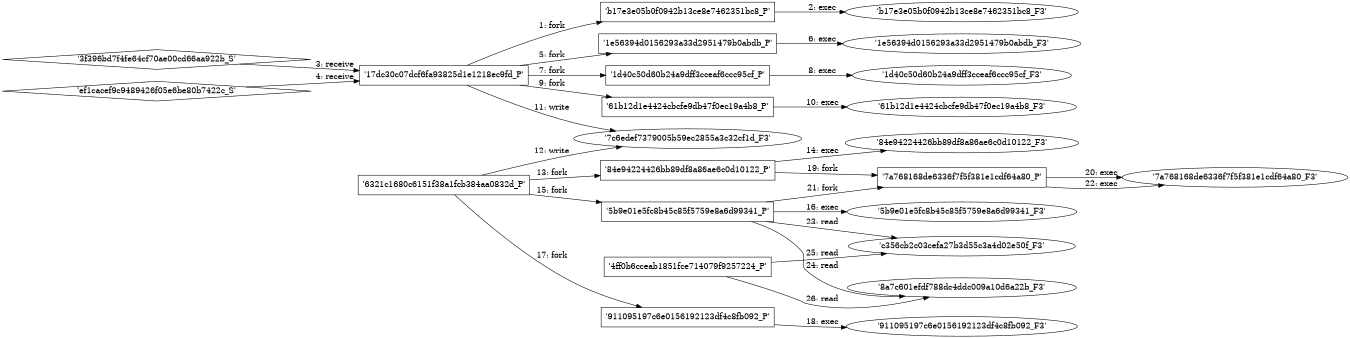 digraph "D:\Learning\Paper\apt\基于CTI的攻击预警\Dataset\攻击图\ASGfromALLCTI\Pipelining VT Intelligence searches and sandbox report lookups via APIv3 to automatically generate indicators of compromise.dot" {
rankdir="LR"
size="9"
fixedsize="false"
splines="true"
nodesep=0.3
ranksep=0
fontsize=10
overlap="scalexy"
engine= "neato"
	"'17dc30c07dcf6fa93825d1e1218ec9fd_P'" [node_type=Process shape=box]
	"'b17e3e05b0f0942b13ce8e7462351bc8_P'" [node_type=Process shape=box]
	"'17dc30c07dcf6fa93825d1e1218ec9fd_P'" -> "'b17e3e05b0f0942b13ce8e7462351bc8_P'" [label="1: fork"]
	"'b17e3e05b0f0942b13ce8e7462351bc8_P'" [node_type=Process shape=box]
	"'b17e3e05b0f0942b13ce8e7462351bc8_F3'" [node_type=File shape=ellipse]
	"'b17e3e05b0f0942b13ce8e7462351bc8_P'" -> "'b17e3e05b0f0942b13ce8e7462351bc8_F3'" [label="2: exec"]
	"'17dc30c07dcf6fa93825d1e1218ec9fd_P'" [node_type=Process shape=box]
	"'3f396bd7f4fe64cf70ae00cd66aa922b_S'" [node_type=Socket shape=diamond]
	"'3f396bd7f4fe64cf70ae00cd66aa922b_S'" -> "'17dc30c07dcf6fa93825d1e1218ec9fd_P'" [label="3: receive"]
	"'17dc30c07dcf6fa93825d1e1218ec9fd_P'" [node_type=Process shape=box]
	"'ef1cacef9c9489426f05e6be80b7422c_S'" [node_type=Socket shape=diamond]
	"'ef1cacef9c9489426f05e6be80b7422c_S'" -> "'17dc30c07dcf6fa93825d1e1218ec9fd_P'" [label="4: receive"]
	"'17dc30c07dcf6fa93825d1e1218ec9fd_P'" [node_type=Process shape=box]
	"'1e56394d0156293a33d2951479b0abdb_P'" [node_type=Process shape=box]
	"'17dc30c07dcf6fa93825d1e1218ec9fd_P'" -> "'1e56394d0156293a33d2951479b0abdb_P'" [label="5: fork"]
	"'1e56394d0156293a33d2951479b0abdb_P'" [node_type=Process shape=box]
	"'1e56394d0156293a33d2951479b0abdb_F3'" [node_type=File shape=ellipse]
	"'1e56394d0156293a33d2951479b0abdb_P'" -> "'1e56394d0156293a33d2951479b0abdb_F3'" [label="6: exec"]
	"'17dc30c07dcf6fa93825d1e1218ec9fd_P'" [node_type=Process shape=box]
	"'1d40c50d60b24a9dff3cceaf6ccc95cf_P'" [node_type=Process shape=box]
	"'17dc30c07dcf6fa93825d1e1218ec9fd_P'" -> "'1d40c50d60b24a9dff3cceaf6ccc95cf_P'" [label="7: fork"]
	"'1d40c50d60b24a9dff3cceaf6ccc95cf_P'" [node_type=Process shape=box]
	"'1d40c50d60b24a9dff3cceaf6ccc95cf_F3'" [node_type=File shape=ellipse]
	"'1d40c50d60b24a9dff3cceaf6ccc95cf_P'" -> "'1d40c50d60b24a9dff3cceaf6ccc95cf_F3'" [label="8: exec"]
	"'17dc30c07dcf6fa93825d1e1218ec9fd_P'" [node_type=Process shape=box]
	"'61b12d1e4424cbcfe9db47f0ec19a4b8_P'" [node_type=Process shape=box]
	"'17dc30c07dcf6fa93825d1e1218ec9fd_P'" -> "'61b12d1e4424cbcfe9db47f0ec19a4b8_P'" [label="9: fork"]
	"'61b12d1e4424cbcfe9db47f0ec19a4b8_P'" [node_type=Process shape=box]
	"'61b12d1e4424cbcfe9db47f0ec19a4b8_F3'" [node_type=File shape=ellipse]
	"'61b12d1e4424cbcfe9db47f0ec19a4b8_P'" -> "'61b12d1e4424cbcfe9db47f0ec19a4b8_F3'" [label="10: exec"]
	"'7c6edef7379005b59ec2855a3c32cf1d_F3'" [node_type=file shape=ellipse]
	"'17dc30c07dcf6fa93825d1e1218ec9fd_P'" [node_type=Process shape=box]
	"'17dc30c07dcf6fa93825d1e1218ec9fd_P'" -> "'7c6edef7379005b59ec2855a3c32cf1d_F3'" [label="11: write"]
	"'7c6edef7379005b59ec2855a3c32cf1d_F3'" [node_type=file shape=ellipse]
	"'6321c1680c6151f38a1fcb384aa0832d_P'" [node_type=Process shape=box]
	"'6321c1680c6151f38a1fcb384aa0832d_P'" -> "'7c6edef7379005b59ec2855a3c32cf1d_F3'" [label="12: write"]
	"'6321c1680c6151f38a1fcb384aa0832d_P'" [node_type=Process shape=box]
	"'84e94224426bb89df8a86ae6c0d10122_P'" [node_type=Process shape=box]
	"'6321c1680c6151f38a1fcb384aa0832d_P'" -> "'84e94224426bb89df8a86ae6c0d10122_P'" [label="13: fork"]
	"'84e94224426bb89df8a86ae6c0d10122_P'" [node_type=Process shape=box]
	"'84e94224426bb89df8a86ae6c0d10122_F3'" [node_type=File shape=ellipse]
	"'84e94224426bb89df8a86ae6c0d10122_P'" -> "'84e94224426bb89df8a86ae6c0d10122_F3'" [label="14: exec"]
	"'6321c1680c6151f38a1fcb384aa0832d_P'" [node_type=Process shape=box]
	"'5b9e01e5fc8b45c85f5759e8a6d99341_P'" [node_type=Process shape=box]
	"'6321c1680c6151f38a1fcb384aa0832d_P'" -> "'5b9e01e5fc8b45c85f5759e8a6d99341_P'" [label="15: fork"]
	"'5b9e01e5fc8b45c85f5759e8a6d99341_P'" [node_type=Process shape=box]
	"'5b9e01e5fc8b45c85f5759e8a6d99341_F3'" [node_type=File shape=ellipse]
	"'5b9e01e5fc8b45c85f5759e8a6d99341_P'" -> "'5b9e01e5fc8b45c85f5759e8a6d99341_F3'" [label="16: exec"]
	"'6321c1680c6151f38a1fcb384aa0832d_P'" [node_type=Process shape=box]
	"'911095197c6e0156192123df4c8fb092_P'" [node_type=Process shape=box]
	"'6321c1680c6151f38a1fcb384aa0832d_P'" -> "'911095197c6e0156192123df4c8fb092_P'" [label="17: fork"]
	"'911095197c6e0156192123df4c8fb092_P'" [node_type=Process shape=box]
	"'911095197c6e0156192123df4c8fb092_F3'" [node_type=File shape=ellipse]
	"'911095197c6e0156192123df4c8fb092_P'" -> "'911095197c6e0156192123df4c8fb092_F3'" [label="18: exec"]
	"'84e94224426bb89df8a86ae6c0d10122_P'" [node_type=Process shape=box]
	"'7a768168de6336f7f5f381e1cdf64a80_P'" [node_type=Process shape=box]
	"'84e94224426bb89df8a86ae6c0d10122_P'" -> "'7a768168de6336f7f5f381e1cdf64a80_P'" [label="19: fork"]
	"'7a768168de6336f7f5f381e1cdf64a80_P'" [node_type=Process shape=box]
	"'7a768168de6336f7f5f381e1cdf64a80_F3'" [node_type=File shape=ellipse]
	"'7a768168de6336f7f5f381e1cdf64a80_P'" -> "'7a768168de6336f7f5f381e1cdf64a80_F3'" [label="20: exec"]
	"'5b9e01e5fc8b45c85f5759e8a6d99341_P'" [node_type=Process shape=box]
	"'7a768168de6336f7f5f381e1cdf64a80_P'" [node_type=Process shape=box]
	"'5b9e01e5fc8b45c85f5759e8a6d99341_P'" -> "'7a768168de6336f7f5f381e1cdf64a80_P'" [label="21: fork"]
	"'7a768168de6336f7f5f381e1cdf64a80_P'" [node_type=Process shape=box]
	"'7a768168de6336f7f5f381e1cdf64a80_F3'" [node_type=File shape=ellipse]
	"'7a768168de6336f7f5f381e1cdf64a80_P'" -> "'7a768168de6336f7f5f381e1cdf64a80_F3'" [label="22: exec"]
	"'c356cb2c03cefa27b3d55c3a4d02e50f_F3'" [node_type=file shape=ellipse]
	"'5b9e01e5fc8b45c85f5759e8a6d99341_P'" [node_type=Process shape=box]
	"'5b9e01e5fc8b45c85f5759e8a6d99341_P'" -> "'c356cb2c03cefa27b3d55c3a4d02e50f_F3'" [label="23: read"]
	"'8a7c601efdf788dc4ddc009a10d6a22b_F3'" [node_type=file shape=ellipse]
	"'5b9e01e5fc8b45c85f5759e8a6d99341_P'" [node_type=Process shape=box]
	"'5b9e01e5fc8b45c85f5759e8a6d99341_P'" -> "'8a7c601efdf788dc4ddc009a10d6a22b_F3'" [label="24: read"]
	"'c356cb2c03cefa27b3d55c3a4d02e50f_F3'" [node_type=file shape=ellipse]
	"'4ff0b6cceab1851fce714079f9257224_P'" [node_type=Process shape=box]
	"'4ff0b6cceab1851fce714079f9257224_P'" -> "'c356cb2c03cefa27b3d55c3a4d02e50f_F3'" [label="25: read"]
	"'8a7c601efdf788dc4ddc009a10d6a22b_F3'" [node_type=file shape=ellipse]
	"'4ff0b6cceab1851fce714079f9257224_P'" [node_type=Process shape=box]
	"'4ff0b6cceab1851fce714079f9257224_P'" -> "'8a7c601efdf788dc4ddc009a10d6a22b_F3'" [label="26: read"]
}
